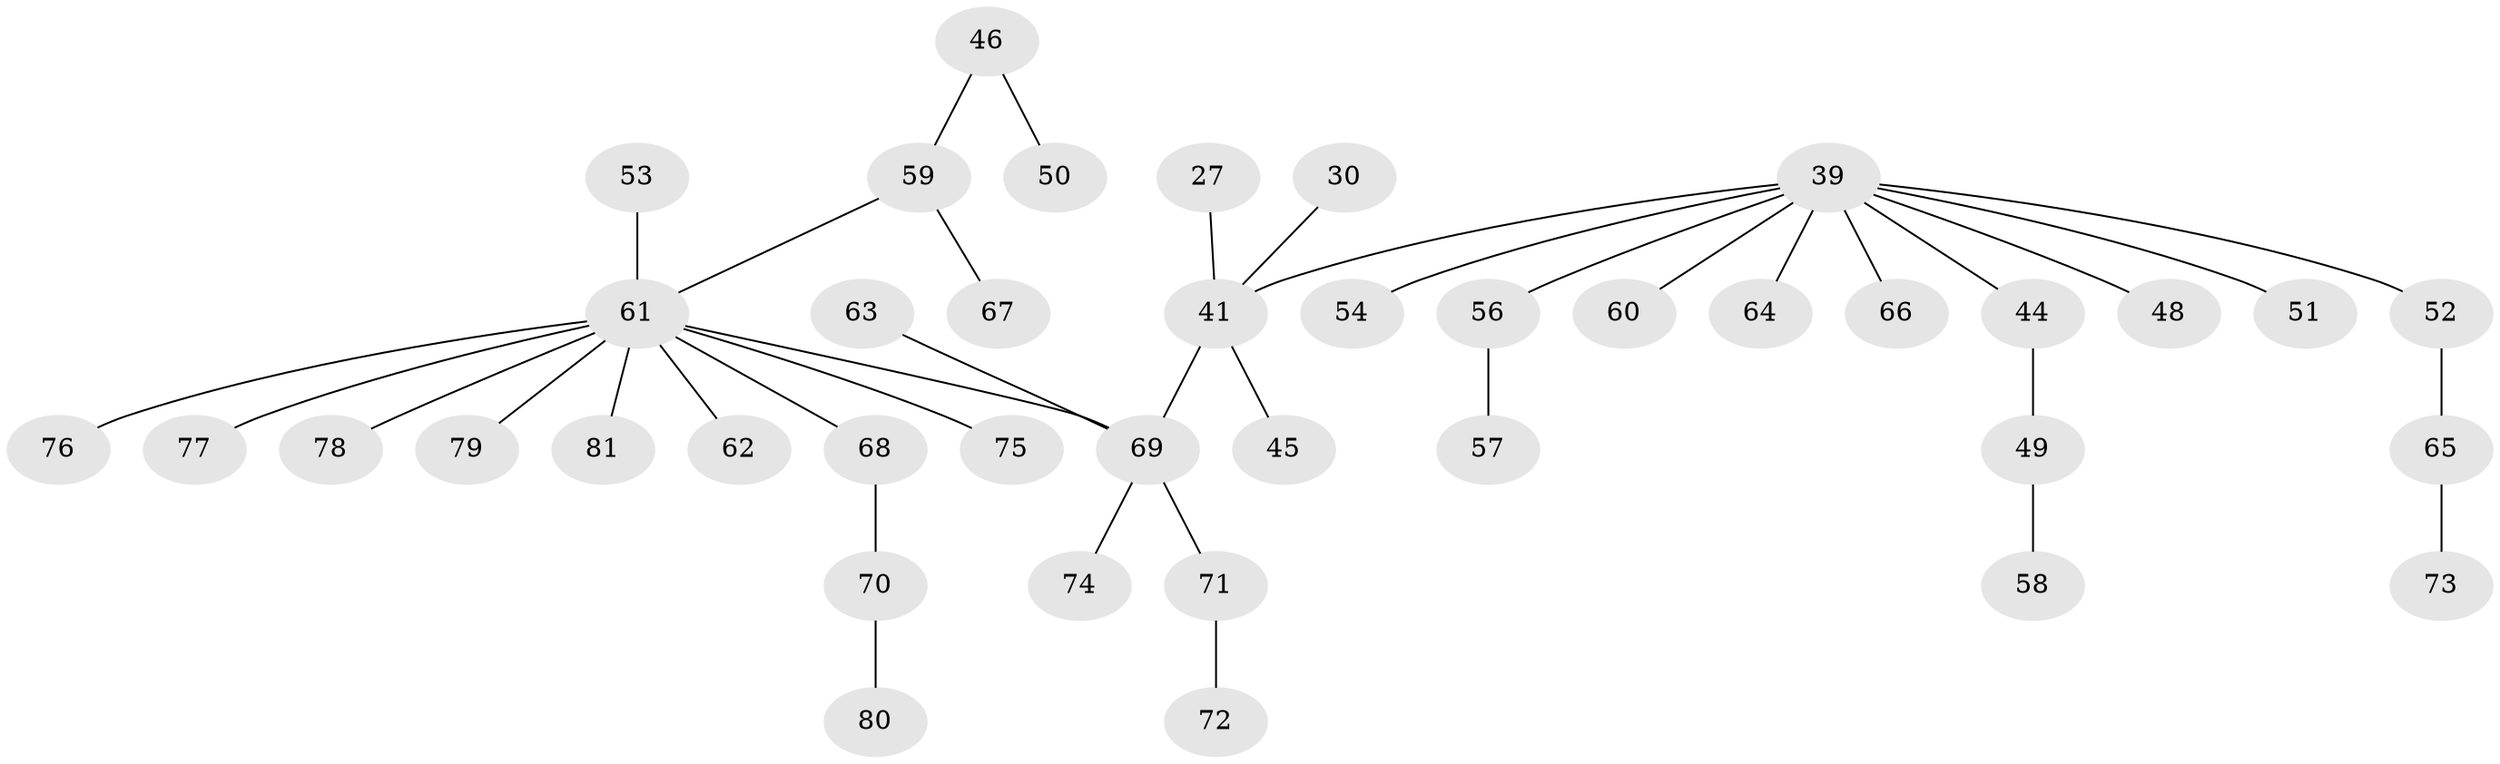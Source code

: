// original degree distribution, {4: 0.037037037037037035, 5: 0.037037037037037035, 3: 0.14814814814814814, 1: 0.4444444444444444, 9: 0.012345679012345678, 2: 0.32098765432098764}
// Generated by graph-tools (version 1.1) at 2025/56/03/04/25 21:56:23]
// undirected, 40 vertices, 39 edges
graph export_dot {
graph [start="1"]
  node [color=gray90,style=filled];
  27;
  30;
  39 [super="+28+19+31+37"];
  41 [super="+10+20"];
  44;
  45;
  46;
  48;
  49;
  50;
  51;
  52;
  53;
  54;
  56;
  57;
  58;
  59 [super="+13+23+40"];
  60;
  61 [super="+34+42+55+47"];
  62;
  63;
  64 [super="+21"];
  65;
  66;
  67;
  68;
  69 [super="+2+18"];
  70;
  71;
  72;
  73;
  74;
  75;
  76;
  77;
  78;
  79;
  80;
  81;
  27 -- 41;
  30 -- 41;
  39 -- 48;
  39 -- 51;
  39 -- 66;
  39 -- 41;
  39 -- 44;
  39 -- 52;
  39 -- 54;
  39 -- 56;
  39 -- 60;
  39 -- 64;
  41 -- 69;
  41 -- 45;
  44 -- 49;
  46 -- 50;
  46 -- 59;
  49 -- 58;
  52 -- 65;
  53 -- 61;
  56 -- 57;
  59 -- 67;
  59 -- 61;
  61 -- 68;
  61 -- 62;
  61 -- 69;
  61 -- 79;
  61 -- 75;
  61 -- 76;
  61 -- 77;
  61 -- 78;
  61 -- 81;
  63 -- 69;
  65 -- 73;
  68 -- 70;
  69 -- 71;
  69 -- 74;
  70 -- 80;
  71 -- 72;
}

